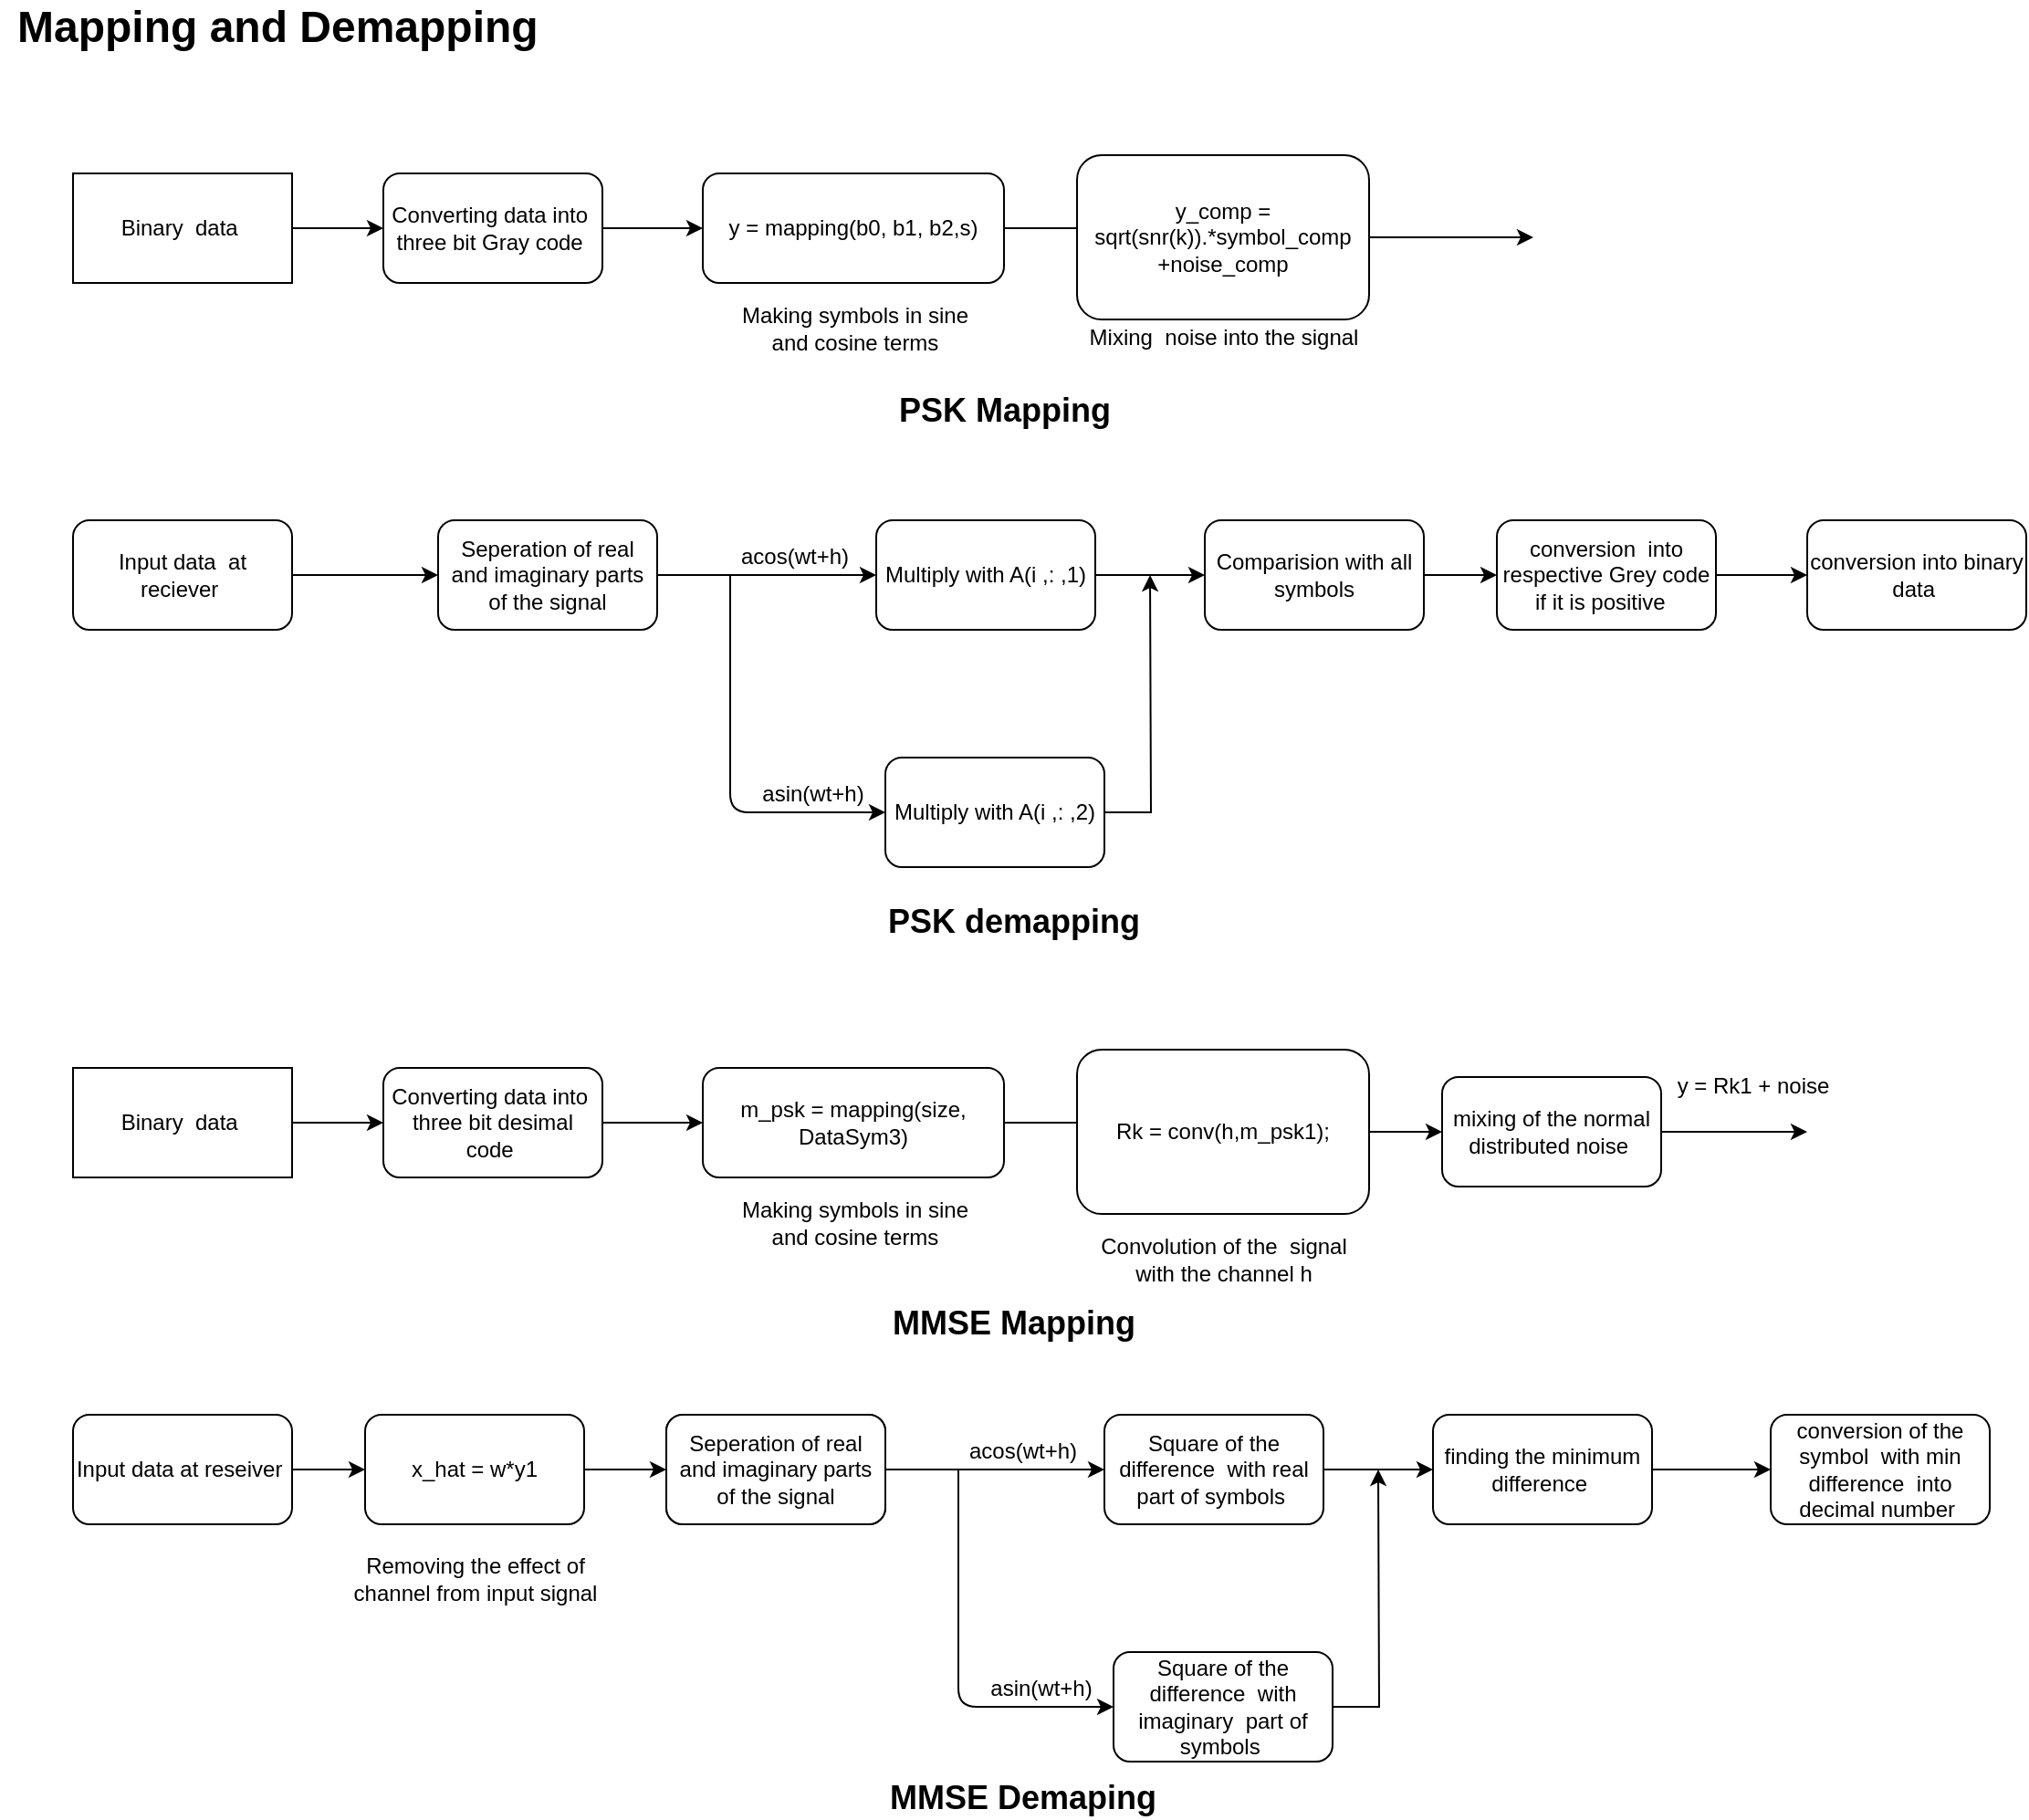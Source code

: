<mxfile version="13.6.6" type="device"><diagram id="0r0zSLkI4W5lgy3GJ5T-" name="Page-1"><mxGraphModel dx="1043" dy="1512" grid="1" gridSize="10" guides="1" tooltips="1" connect="1" arrows="1" fold="1" page="1" pageScale="1" pageWidth="850" pageHeight="1100" math="0" shadow="0"><root><mxCell id="0"/><mxCell id="1" parent="0"/><mxCell id="QPK8TNIv6NThWiifG54m-14" style="edgeStyle=orthogonalEdgeStyle;rounded=0;orthogonalLoop=1;jettySize=auto;html=1;entryX=0;entryY=0.5;entryDx=0;entryDy=0;" parent="1" source="QPK8TNIv6NThWiifG54m-2" target="QPK8TNIv6NThWiifG54m-4" edge="1"><mxGeometry relative="1" as="geometry"/></mxCell><mxCell id="QPK8TNIv6NThWiifG54m-2" value="Binary&amp;nbsp; data&amp;nbsp;" style="rounded=0;whiteSpace=wrap;html=1;" parent="1" vertex="1"><mxGeometry x="80" y="40" width="120" height="60" as="geometry"/></mxCell><mxCell id="rrbGXGRZ2gGBr74SagIM-1" style="edgeStyle=orthogonalEdgeStyle;rounded=0;orthogonalLoop=1;jettySize=auto;html=1;entryX=0;entryY=0.5;entryDx=0;entryDy=0;" edge="1" parent="1" source="QPK8TNIv6NThWiifG54m-4" target="QPK8TNIv6NThWiifG54m-6"><mxGeometry relative="1" as="geometry"/></mxCell><mxCell id="QPK8TNIv6NThWiifG54m-4" value="Converting data into&amp;nbsp; three bit Gray code&amp;nbsp;" style="rounded=1;whiteSpace=wrap;html=1;" parent="1" vertex="1"><mxGeometry x="250" y="40" width="120" height="60" as="geometry"/></mxCell><mxCell id="rrbGXGRZ2gGBr74SagIM-2" style="edgeStyle=orthogonalEdgeStyle;rounded=0;orthogonalLoop=1;jettySize=auto;html=1;entryX=0.071;entryY=0.444;entryDx=0;entryDy=0;entryPerimeter=0;" edge="1" parent="1" source="QPK8TNIv6NThWiifG54m-6" target="QPK8TNIv6NThWiifG54m-12"><mxGeometry relative="1" as="geometry"/></mxCell><mxCell id="QPK8TNIv6NThWiifG54m-6" value="y = mapping(b0, b1, b2,s)" style="rounded=1;whiteSpace=wrap;html=1;" parent="1" vertex="1"><mxGeometry x="425" y="40" width="165" height="60" as="geometry"/></mxCell><mxCell id="QPK8TNIv6NThWiifG54m-12" value="y_comp = sqrt(snr(k)).*symbol_comp +noise_comp" style="rounded=1;whiteSpace=wrap;html=1;" parent="1" vertex="1"><mxGeometry x="630" y="30" width="160" height="90" as="geometry"/></mxCell><mxCell id="QPK8TNIv6NThWiifG54m-17" style="edgeStyle=orthogonalEdgeStyle;rounded=0;orthogonalLoop=1;jettySize=auto;html=1;" parent="1" source="QPK8TNIv6NThWiifG54m-15" target="QPK8TNIv6NThWiifG54m-16" edge="1"><mxGeometry relative="1" as="geometry"/></mxCell><mxCell id="QPK8TNIv6NThWiifG54m-15" value="Input data&amp;nbsp; at reciever&amp;nbsp;" style="rounded=1;whiteSpace=wrap;html=1;" parent="1" vertex="1"><mxGeometry x="80" y="230" width="120" height="60" as="geometry"/></mxCell><mxCell id="QPK8TNIv6NThWiifG54m-21" style="edgeStyle=orthogonalEdgeStyle;rounded=0;orthogonalLoop=1;jettySize=auto;html=1;entryX=0;entryY=0.5;entryDx=0;entryDy=0;" parent="1" source="QPK8TNIv6NThWiifG54m-16" target="QPK8TNIv6NThWiifG54m-18" edge="1"><mxGeometry relative="1" as="geometry"><Array as="points"><mxPoint x="480" y="260"/><mxPoint x="480" y="260"/></Array></mxGeometry></mxCell><mxCell id="QPK8TNIv6NThWiifG54m-16" value="Seperation of real and imaginary parts of the signal" style="rounded=1;whiteSpace=wrap;html=1;" parent="1" vertex="1"><mxGeometry x="280" y="230" width="120" height="60" as="geometry"/></mxCell><mxCell id="QPK8TNIv6NThWiifG54m-29" style="edgeStyle=orthogonalEdgeStyle;rounded=0;orthogonalLoop=1;jettySize=auto;html=1;entryX=0;entryY=0.5;entryDx=0;entryDy=0;" parent="1" source="QPK8TNIv6NThWiifG54m-18" target="QPK8TNIv6NThWiifG54m-28" edge="1"><mxGeometry relative="1" as="geometry"/></mxCell><mxCell id="QPK8TNIv6NThWiifG54m-18" value="Multiply with A(i ,: ,1)" style="rounded=1;whiteSpace=wrap;html=1;" parent="1" vertex="1"><mxGeometry x="520" y="230" width="120" height="60" as="geometry"/></mxCell><mxCell id="QPK8TNIv6NThWiifG54m-30" style="edgeStyle=orthogonalEdgeStyle;rounded=0;orthogonalLoop=1;jettySize=auto;html=1;" parent="1" source="QPK8TNIv6NThWiifG54m-20" edge="1"><mxGeometry relative="1" as="geometry"><mxPoint x="670" y="260" as="targetPoint"/></mxGeometry></mxCell><mxCell id="QPK8TNIv6NThWiifG54m-20" value="Multiply with A(i ,: ,2)" style="rounded=1;whiteSpace=wrap;html=1;" parent="1" vertex="1"><mxGeometry x="525" y="360" width="120" height="60" as="geometry"/></mxCell><mxCell id="QPK8TNIv6NThWiifG54m-24" value="" style="endArrow=classic;html=1;entryX=0;entryY=0.5;entryDx=0;entryDy=0;" parent="1" target="QPK8TNIv6NThWiifG54m-20" edge="1"><mxGeometry width="50" height="50" relative="1" as="geometry"><mxPoint x="440" y="260" as="sourcePoint"/><mxPoint x="440" y="400" as="targetPoint"/><Array as="points"><mxPoint x="440" y="390"/></Array></mxGeometry></mxCell><mxCell id="QPK8TNIv6NThWiifG54m-25" value="acos(wt+h)" style="text;html=1;align=center;verticalAlign=middle;resizable=0;points=[];autosize=1;" parent="1" vertex="1"><mxGeometry x="440" y="240" width="70" height="20" as="geometry"/></mxCell><mxCell id="QPK8TNIv6NThWiifG54m-26" value="asin(wt+h)" style="text;html=1;align=center;verticalAlign=middle;resizable=0;points=[];autosize=1;" parent="1" vertex="1"><mxGeometry x="450" y="370" width="70" height="20" as="geometry"/></mxCell><mxCell id="QPK8TNIv6NThWiifG54m-33" style="edgeStyle=orthogonalEdgeStyle;rounded=0;orthogonalLoop=1;jettySize=auto;html=1;entryX=0;entryY=0.5;entryDx=0;entryDy=0;" parent="1" source="QPK8TNIv6NThWiifG54m-28" target="QPK8TNIv6NThWiifG54m-31" edge="1"><mxGeometry relative="1" as="geometry"/></mxCell><mxCell id="QPK8TNIv6NThWiifG54m-28" value="Comparision with all symbols" style="rounded=1;whiteSpace=wrap;html=1;" parent="1" vertex="1"><mxGeometry x="700" y="230" width="120" height="60" as="geometry"/></mxCell><mxCell id="QPK8TNIv6NThWiifG54m-35" style="edgeStyle=orthogonalEdgeStyle;rounded=0;orthogonalLoop=1;jettySize=auto;html=1;entryX=0;entryY=0.5;entryDx=0;entryDy=0;" parent="1" source="QPK8TNIv6NThWiifG54m-31" target="QPK8TNIv6NThWiifG54m-34" edge="1"><mxGeometry relative="1" as="geometry"/></mxCell><mxCell id="QPK8TNIv6NThWiifG54m-31" value="conversion&amp;nbsp; into respective Grey code if it is positive&amp;nbsp;&amp;nbsp;" style="rounded=1;whiteSpace=wrap;html=1;" parent="1" vertex="1"><mxGeometry x="860" y="230" width="120" height="60" as="geometry"/></mxCell><mxCell id="QPK8TNIv6NThWiifG54m-34" value="conversion into binary data&amp;nbsp;" style="rounded=1;whiteSpace=wrap;html=1;" parent="1" vertex="1"><mxGeometry x="1030" y="230" width="120" height="60" as="geometry"/></mxCell><mxCell id="QPK8TNIv6NThWiifG54m-36" value="Making symbols in sine&lt;br&gt;&amp;nbsp;and cosine terms&amp;nbsp;" style="text;html=1;align=center;verticalAlign=middle;resizable=0;points=[];autosize=1;" parent="1" vertex="1"><mxGeometry x="437.5" y="110" width="140" height="30" as="geometry"/></mxCell><mxCell id="QPK8TNIv6NThWiifG54m-37" value="Mixing&amp;nbsp; noise into the signal" style="text;html=1;align=center;verticalAlign=middle;resizable=0;points=[];autosize=1;" parent="1" vertex="1"><mxGeometry x="630" y="120" width="160" height="20" as="geometry"/></mxCell><mxCell id="rrbGXGRZ2gGBr74SagIM-3" style="edgeStyle=orthogonalEdgeStyle;rounded=0;orthogonalLoop=1;jettySize=auto;html=1;entryX=0;entryY=0.5;entryDx=0;entryDy=0;" edge="1" parent="1" source="rrbGXGRZ2gGBr74SagIM-4" target="rrbGXGRZ2gGBr74SagIM-6"><mxGeometry relative="1" as="geometry"/></mxCell><mxCell id="rrbGXGRZ2gGBr74SagIM-4" value="Binary&amp;nbsp; data&amp;nbsp;" style="rounded=0;whiteSpace=wrap;html=1;" vertex="1" parent="1"><mxGeometry x="80" y="530" width="120" height="60" as="geometry"/></mxCell><mxCell id="rrbGXGRZ2gGBr74SagIM-5" style="edgeStyle=orthogonalEdgeStyle;rounded=0;orthogonalLoop=1;jettySize=auto;html=1;entryX=0;entryY=0.5;entryDx=0;entryDy=0;" edge="1" parent="1" source="rrbGXGRZ2gGBr74SagIM-6" target="rrbGXGRZ2gGBr74SagIM-8"><mxGeometry relative="1" as="geometry"/></mxCell><mxCell id="rrbGXGRZ2gGBr74SagIM-6" value="Converting data into&amp;nbsp; three bit desimal code&amp;nbsp;" style="rounded=1;whiteSpace=wrap;html=1;" vertex="1" parent="1"><mxGeometry x="250" y="530" width="120" height="60" as="geometry"/></mxCell><mxCell id="rrbGXGRZ2gGBr74SagIM-7" style="edgeStyle=orthogonalEdgeStyle;rounded=0;orthogonalLoop=1;jettySize=auto;html=1;entryX=0.071;entryY=0.444;entryDx=0;entryDy=0;entryPerimeter=0;" edge="1" parent="1" source="rrbGXGRZ2gGBr74SagIM-8" target="rrbGXGRZ2gGBr74SagIM-9"><mxGeometry relative="1" as="geometry"/></mxCell><mxCell id="rrbGXGRZ2gGBr74SagIM-8" value="m_psk = mapping(size, DataSym3)" style="rounded=1;whiteSpace=wrap;html=1;" vertex="1" parent="1"><mxGeometry x="425" y="530" width="165" height="60" as="geometry"/></mxCell><mxCell id="rrbGXGRZ2gGBr74SagIM-13" style="edgeStyle=orthogonalEdgeStyle;rounded=0;orthogonalLoop=1;jettySize=auto;html=1;" edge="1" parent="1" source="rrbGXGRZ2gGBr74SagIM-9" target="rrbGXGRZ2gGBr74SagIM-12"><mxGeometry relative="1" as="geometry"/></mxCell><mxCell id="rrbGXGRZ2gGBr74SagIM-9" value="Rk = conv(h,m_psk1);" style="rounded=1;whiteSpace=wrap;html=1;" vertex="1" parent="1"><mxGeometry x="630" y="520" width="160" height="90" as="geometry"/></mxCell><mxCell id="rrbGXGRZ2gGBr74SagIM-10" value="Making symbols in sine&lt;br&gt;&amp;nbsp;and cosine terms&amp;nbsp;" style="text;html=1;align=center;verticalAlign=middle;resizable=0;points=[];autosize=1;" vertex="1" parent="1"><mxGeometry x="437.5" y="600" width="140" height="30" as="geometry"/></mxCell><mxCell id="rrbGXGRZ2gGBr74SagIM-11" value="Convolution of the&amp;nbsp; signal &lt;br&gt;with the channel h" style="text;html=1;align=center;verticalAlign=middle;resizable=0;points=[];autosize=1;" vertex="1" parent="1"><mxGeometry x="635" y="620" width="150" height="30" as="geometry"/></mxCell><mxCell id="rrbGXGRZ2gGBr74SagIM-12" value="mixing of the normal distributed noise&amp;nbsp;" style="rounded=1;whiteSpace=wrap;html=1;" vertex="1" parent="1"><mxGeometry x="830" y="535" width="120" height="60" as="geometry"/></mxCell><mxCell id="rrbGXGRZ2gGBr74SagIM-14" value="" style="endArrow=classic;html=1;exitX=1;exitY=0.5;exitDx=0;exitDy=0;" edge="1" parent="1" source="rrbGXGRZ2gGBr74SagIM-12"><mxGeometry width="50" height="50" relative="1" as="geometry"><mxPoint x="960" y="560" as="sourcePoint"/><mxPoint x="1030" y="565" as="targetPoint"/></mxGeometry></mxCell><mxCell id="rrbGXGRZ2gGBr74SagIM-15" value="y = Rk1 + noise" style="text;html=1;align=center;verticalAlign=middle;resizable=0;points=[];autosize=1;" vertex="1" parent="1"><mxGeometry x="950" y="530" width="100" height="20" as="geometry"/></mxCell><mxCell id="rrbGXGRZ2gGBr74SagIM-18" style="edgeStyle=orthogonalEdgeStyle;rounded=0;orthogonalLoop=1;jettySize=auto;html=1;entryX=0;entryY=0.5;entryDx=0;entryDy=0;" edge="1" parent="1" source="rrbGXGRZ2gGBr74SagIM-16" target="rrbGXGRZ2gGBr74SagIM-17"><mxGeometry relative="1" as="geometry"/></mxCell><mxCell id="rrbGXGRZ2gGBr74SagIM-16" value="Input data at reseiver&amp;nbsp;" style="rounded=1;whiteSpace=wrap;html=1;" vertex="1" parent="1"><mxGeometry x="80" y="720" width="120" height="60" as="geometry"/></mxCell><mxCell id="rrbGXGRZ2gGBr74SagIM-21" style="edgeStyle=orthogonalEdgeStyle;rounded=0;orthogonalLoop=1;jettySize=auto;html=1;entryX=0;entryY=0.5;entryDx=0;entryDy=0;" edge="1" parent="1" source="rrbGXGRZ2gGBr74SagIM-17" target="rrbGXGRZ2gGBr74SagIM-20"><mxGeometry relative="1" as="geometry"/></mxCell><mxCell id="rrbGXGRZ2gGBr74SagIM-17" value="x_hat = w*y1" style="rounded=1;whiteSpace=wrap;html=1;" vertex="1" parent="1"><mxGeometry x="240" y="720" width="120" height="60" as="geometry"/></mxCell><mxCell id="rrbGXGRZ2gGBr74SagIM-19" value="Removing the effect of &lt;br&gt;channel from input signal" style="text;html=1;align=center;verticalAlign=middle;resizable=0;points=[];autosize=1;" vertex="1" parent="1"><mxGeometry x="225" y="795" width="150" height="30" as="geometry"/></mxCell><mxCell id="rrbGXGRZ2gGBr74SagIM-20" value="" style="rounded=1;whiteSpace=wrap;html=1;" vertex="1" parent="1"><mxGeometry x="405" y="720" width="120" height="60" as="geometry"/></mxCell><mxCell id="rrbGXGRZ2gGBr74SagIM-32" style="edgeStyle=orthogonalEdgeStyle;rounded=0;orthogonalLoop=1;jettySize=auto;html=1;entryX=0;entryY=0.5;entryDx=0;entryDy=0;" edge="1" parent="1" source="rrbGXGRZ2gGBr74SagIM-33" target="rrbGXGRZ2gGBr74SagIM-35"><mxGeometry relative="1" as="geometry"><Array as="points"><mxPoint x="605" y="750"/><mxPoint x="605" y="750"/></Array></mxGeometry></mxCell><mxCell id="rrbGXGRZ2gGBr74SagIM-33" value="Seperation of real and imaginary parts of the signal" style="rounded=1;whiteSpace=wrap;html=1;" vertex="1" parent="1"><mxGeometry x="405" y="720" width="120" height="60" as="geometry"/></mxCell><mxCell id="rrbGXGRZ2gGBr74SagIM-34" style="edgeStyle=orthogonalEdgeStyle;rounded=0;orthogonalLoop=1;jettySize=auto;html=1;entryX=0;entryY=0.5;entryDx=0;entryDy=0;" edge="1" parent="1" source="rrbGXGRZ2gGBr74SagIM-35" target="rrbGXGRZ2gGBr74SagIM-41"><mxGeometry relative="1" as="geometry"/></mxCell><mxCell id="rrbGXGRZ2gGBr74SagIM-35" value="Square of the difference&amp;nbsp; with real part of symbols&amp;nbsp;" style="rounded=1;whiteSpace=wrap;html=1;" vertex="1" parent="1"><mxGeometry x="645" y="720" width="120" height="60" as="geometry"/></mxCell><mxCell id="rrbGXGRZ2gGBr74SagIM-36" style="edgeStyle=orthogonalEdgeStyle;rounded=0;orthogonalLoop=1;jettySize=auto;html=1;" edge="1" parent="1" source="rrbGXGRZ2gGBr74SagIM-37"><mxGeometry relative="1" as="geometry"><mxPoint x="795" y="750" as="targetPoint"/></mxGeometry></mxCell><mxCell id="rrbGXGRZ2gGBr74SagIM-37" value="Square of the difference&amp;nbsp; with imaginary&amp;nbsp; part of symbols&amp;nbsp;" style="rounded=1;whiteSpace=wrap;html=1;" vertex="1" parent="1"><mxGeometry x="650" y="850" width="120" height="60" as="geometry"/></mxCell><mxCell id="rrbGXGRZ2gGBr74SagIM-38" value="" style="endArrow=classic;html=1;entryX=0;entryY=0.5;entryDx=0;entryDy=0;" edge="1" parent="1" target="rrbGXGRZ2gGBr74SagIM-37"><mxGeometry width="50" height="50" relative="1" as="geometry"><mxPoint x="565" y="750" as="sourcePoint"/><mxPoint x="565" y="890" as="targetPoint"/><Array as="points"><mxPoint x="565" y="880"/></Array></mxGeometry></mxCell><mxCell id="rrbGXGRZ2gGBr74SagIM-39" value="acos(wt+h)" style="text;html=1;align=center;verticalAlign=middle;resizable=0;points=[];autosize=1;" vertex="1" parent="1"><mxGeometry x="565" y="730" width="70" height="20" as="geometry"/></mxCell><mxCell id="rrbGXGRZ2gGBr74SagIM-40" value="asin(wt+h)" style="text;html=1;align=center;verticalAlign=middle;resizable=0;points=[];autosize=1;" vertex="1" parent="1"><mxGeometry x="575" y="860" width="70" height="20" as="geometry"/></mxCell><mxCell id="rrbGXGRZ2gGBr74SagIM-43" style="edgeStyle=orthogonalEdgeStyle;rounded=0;orthogonalLoop=1;jettySize=auto;html=1;" edge="1" parent="1" source="rrbGXGRZ2gGBr74SagIM-41" target="rrbGXGRZ2gGBr74SagIM-42"><mxGeometry relative="1" as="geometry"/></mxCell><mxCell id="rrbGXGRZ2gGBr74SagIM-41" value="finding the minimum difference&amp;nbsp;" style="rounded=1;whiteSpace=wrap;html=1;" vertex="1" parent="1"><mxGeometry x="825" y="720" width="120" height="60" as="geometry"/></mxCell><mxCell id="rrbGXGRZ2gGBr74SagIM-42" value="conversion of the symbol&amp;nbsp; with min difference&amp;nbsp; into decimal number&amp;nbsp;" style="rounded=1;whiteSpace=wrap;html=1;" vertex="1" parent="1"><mxGeometry x="1010" y="720" width="120" height="60" as="geometry"/></mxCell><mxCell id="rrbGXGRZ2gGBr74SagIM-44" value="&lt;b&gt;&lt;font style=&quot;font-size: 24px&quot;&gt;Mapping and Demapping&amp;nbsp;&lt;/font&gt;&lt;/b&gt;" style="text;html=1;align=center;verticalAlign=middle;resizable=0;points=[];autosize=1;" vertex="1" parent="1"><mxGeometry x="40" y="-50" width="310" height="20" as="geometry"/></mxCell><mxCell id="rrbGXGRZ2gGBr74SagIM-47" value="&lt;b&gt;&lt;font style=&quot;font-size: 18px&quot;&gt;PSK Mapping&lt;/font&gt;&lt;/b&gt;" style="text;html=1;align=center;verticalAlign=middle;resizable=0;points=[];autosize=1;" vertex="1" parent="1"><mxGeometry x="525" y="160" width="130" height="20" as="geometry"/></mxCell><mxCell id="rrbGXGRZ2gGBr74SagIM-48" value="&lt;font style=&quot;font-size: 18px&quot;&gt;&lt;b&gt;PSK demapping&lt;/b&gt;&lt;/font&gt;" style="text;html=1;align=center;verticalAlign=middle;resizable=0;points=[];autosize=1;" vertex="1" parent="1"><mxGeometry x="520" y="440" width="150" height="20" as="geometry"/></mxCell><mxCell id="rrbGXGRZ2gGBr74SagIM-49" value="" style="endArrow=classic;html=1;exitX=1;exitY=0.5;exitDx=0;exitDy=0;" edge="1" parent="1" source="QPK8TNIv6NThWiifG54m-12"><mxGeometry width="50" height="50" relative="1" as="geometry"><mxPoint x="820" y="90" as="sourcePoint"/><mxPoint x="880" y="75" as="targetPoint"/></mxGeometry></mxCell><mxCell id="rrbGXGRZ2gGBr74SagIM-50" value="&lt;font style=&quot;font-size: 18px&quot;&gt;&lt;b&gt;MMSE Mapping&lt;/b&gt;&lt;/font&gt;" style="text;html=1;align=center;verticalAlign=middle;resizable=0;points=[];autosize=1;" vertex="1" parent="1"><mxGeometry x="520" y="660" width="150" height="20" as="geometry"/></mxCell><mxCell id="rrbGXGRZ2gGBr74SagIM-51" value="&lt;font style=&quot;font-size: 18px&quot;&gt;&lt;b&gt;MMSE Demaping&lt;/b&gt;&lt;/font&gt;" style="text;html=1;align=center;verticalAlign=middle;resizable=0;points=[];autosize=1;" vertex="1" parent="1"><mxGeometry x="520" y="920" width="160" height="20" as="geometry"/></mxCell></root></mxGraphModel></diagram></mxfile>